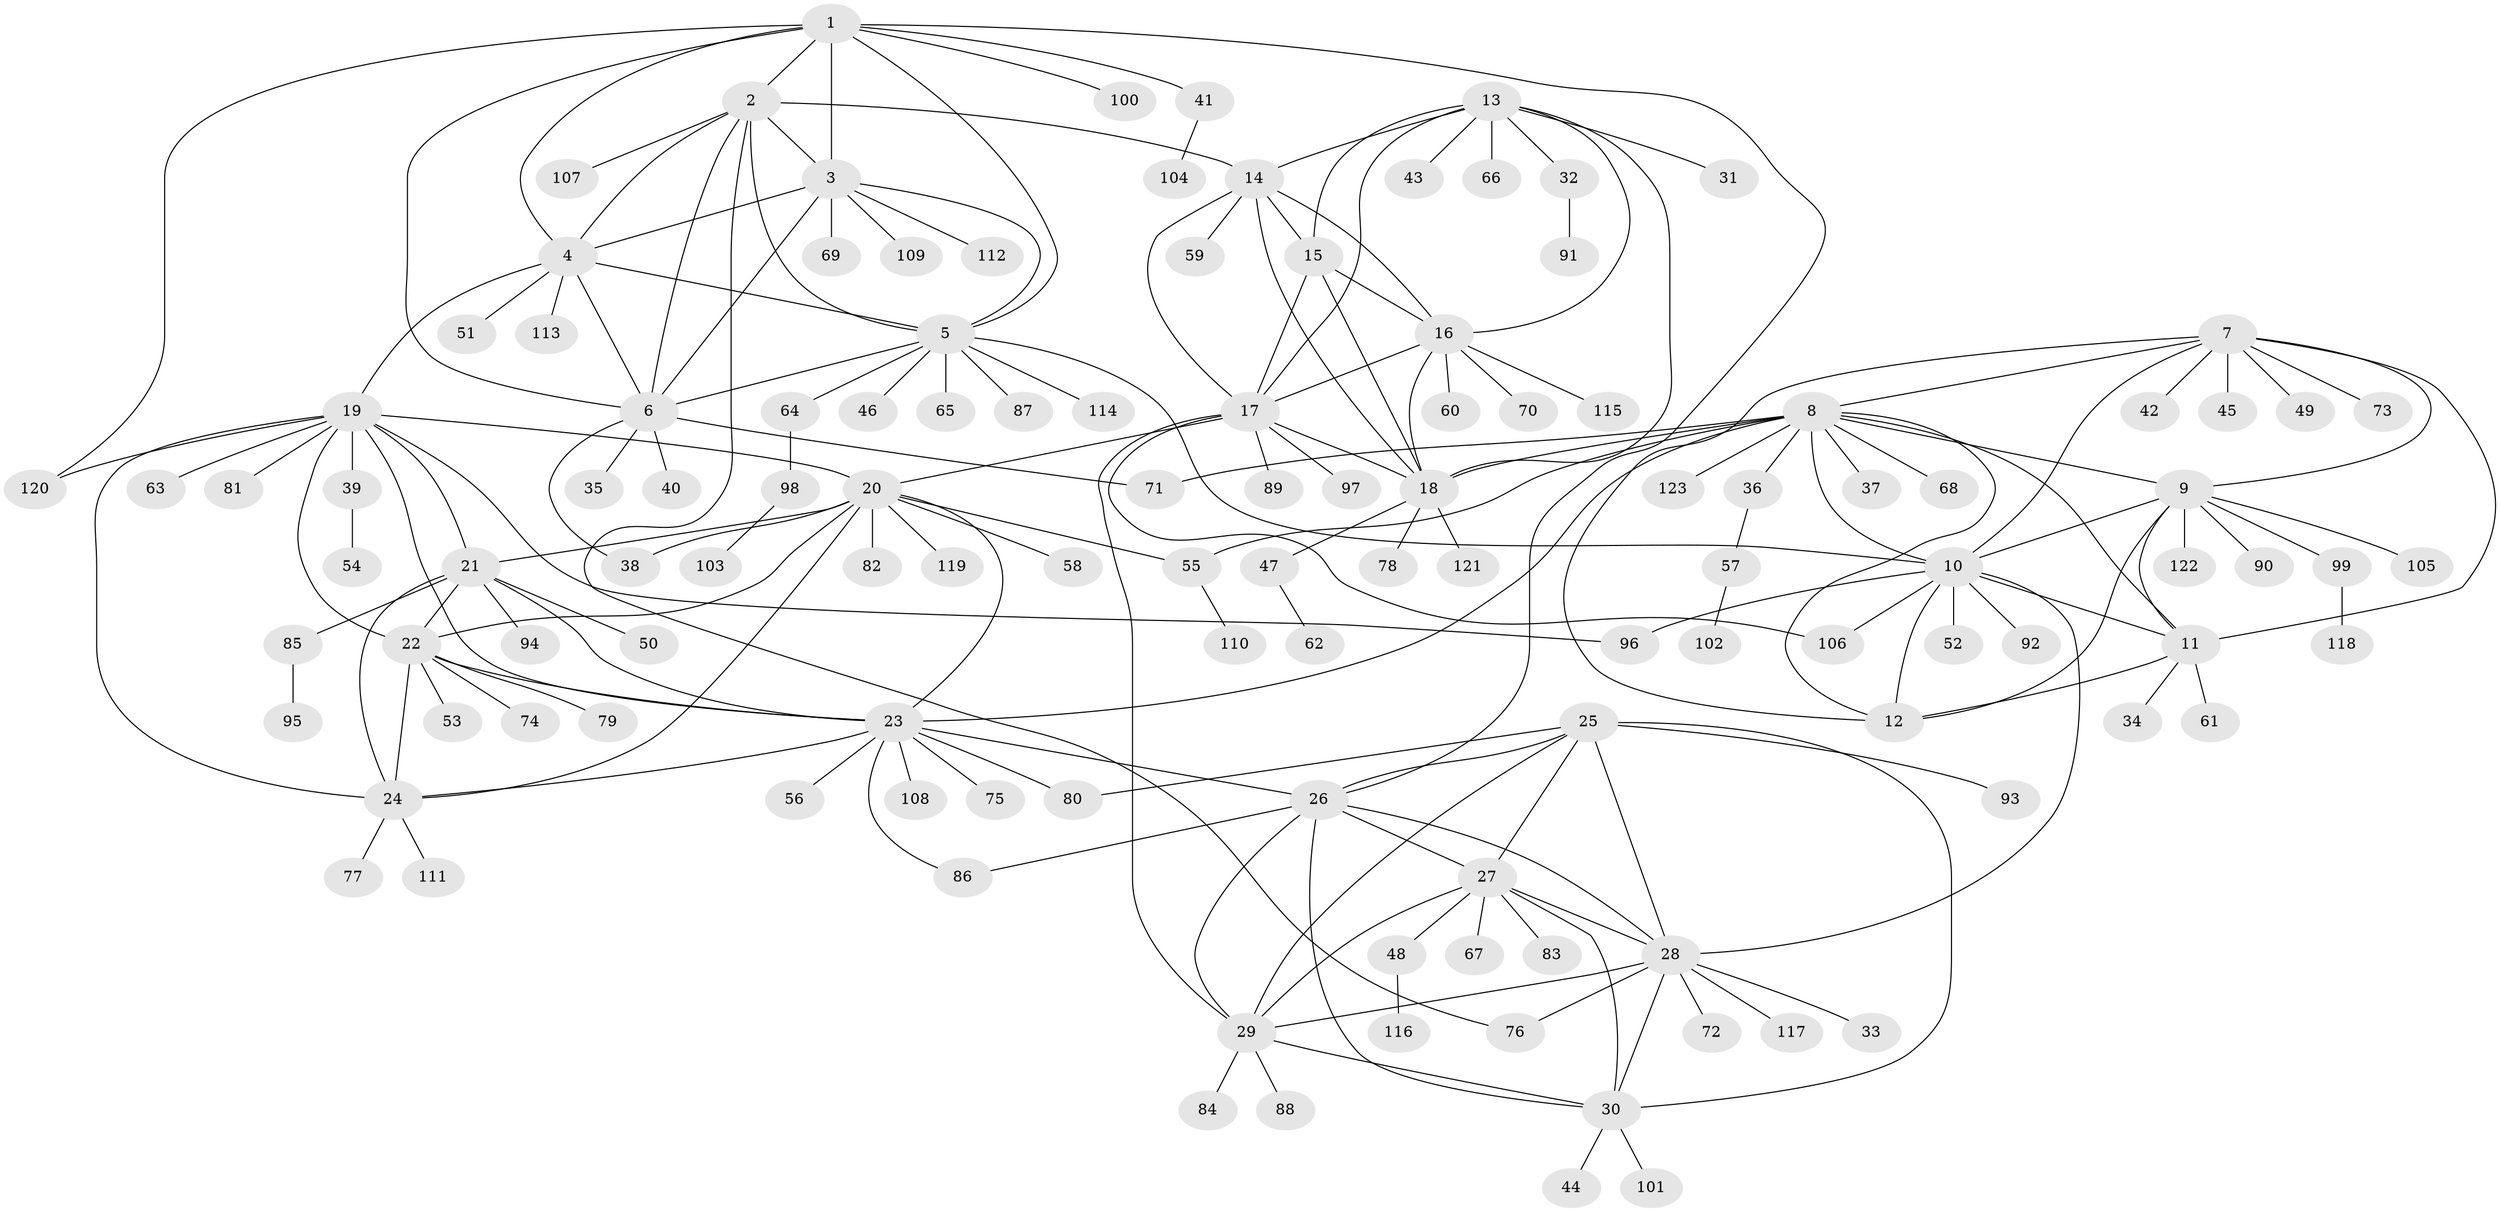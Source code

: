 // Generated by graph-tools (version 1.1) at 2025/54/03/09/25 04:54:20]
// undirected, 123 vertices, 187 edges
graph export_dot {
graph [start="1"]
  node [color=gray90,style=filled];
  1;
  2;
  3;
  4;
  5;
  6;
  7;
  8;
  9;
  10;
  11;
  12;
  13;
  14;
  15;
  16;
  17;
  18;
  19;
  20;
  21;
  22;
  23;
  24;
  25;
  26;
  27;
  28;
  29;
  30;
  31;
  32;
  33;
  34;
  35;
  36;
  37;
  38;
  39;
  40;
  41;
  42;
  43;
  44;
  45;
  46;
  47;
  48;
  49;
  50;
  51;
  52;
  53;
  54;
  55;
  56;
  57;
  58;
  59;
  60;
  61;
  62;
  63;
  64;
  65;
  66;
  67;
  68;
  69;
  70;
  71;
  72;
  73;
  74;
  75;
  76;
  77;
  78;
  79;
  80;
  81;
  82;
  83;
  84;
  85;
  86;
  87;
  88;
  89;
  90;
  91;
  92;
  93;
  94;
  95;
  96;
  97;
  98;
  99;
  100;
  101;
  102;
  103;
  104;
  105;
  106;
  107;
  108;
  109;
  110;
  111;
  112;
  113;
  114;
  115;
  116;
  117;
  118;
  119;
  120;
  121;
  122;
  123;
  1 -- 2;
  1 -- 3;
  1 -- 4;
  1 -- 5;
  1 -- 6;
  1 -- 26;
  1 -- 41;
  1 -- 100;
  1 -- 120;
  2 -- 3;
  2 -- 4;
  2 -- 5;
  2 -- 6;
  2 -- 14;
  2 -- 76;
  2 -- 107;
  3 -- 4;
  3 -- 5;
  3 -- 6;
  3 -- 69;
  3 -- 109;
  3 -- 112;
  4 -- 5;
  4 -- 6;
  4 -- 19;
  4 -- 51;
  4 -- 113;
  5 -- 6;
  5 -- 10;
  5 -- 46;
  5 -- 64;
  5 -- 65;
  5 -- 87;
  5 -- 114;
  6 -- 35;
  6 -- 38;
  6 -- 40;
  6 -- 71;
  7 -- 8;
  7 -- 9;
  7 -- 10;
  7 -- 11;
  7 -- 12;
  7 -- 42;
  7 -- 45;
  7 -- 49;
  7 -- 73;
  8 -- 9;
  8 -- 10;
  8 -- 11;
  8 -- 12;
  8 -- 18;
  8 -- 23;
  8 -- 36;
  8 -- 37;
  8 -- 55;
  8 -- 68;
  8 -- 71;
  8 -- 123;
  9 -- 10;
  9 -- 11;
  9 -- 12;
  9 -- 90;
  9 -- 99;
  9 -- 105;
  9 -- 122;
  10 -- 11;
  10 -- 12;
  10 -- 28;
  10 -- 52;
  10 -- 92;
  10 -- 96;
  10 -- 106;
  11 -- 12;
  11 -- 34;
  11 -- 61;
  13 -- 14;
  13 -- 15;
  13 -- 16;
  13 -- 17;
  13 -- 18;
  13 -- 31;
  13 -- 32;
  13 -- 43;
  13 -- 66;
  14 -- 15;
  14 -- 16;
  14 -- 17;
  14 -- 18;
  14 -- 59;
  15 -- 16;
  15 -- 17;
  15 -- 18;
  16 -- 17;
  16 -- 18;
  16 -- 60;
  16 -- 70;
  16 -- 115;
  17 -- 18;
  17 -- 20;
  17 -- 29;
  17 -- 89;
  17 -- 97;
  17 -- 106;
  18 -- 47;
  18 -- 78;
  18 -- 121;
  19 -- 20;
  19 -- 21;
  19 -- 22;
  19 -- 23;
  19 -- 24;
  19 -- 39;
  19 -- 63;
  19 -- 81;
  19 -- 96;
  19 -- 120;
  20 -- 21;
  20 -- 22;
  20 -- 23;
  20 -- 24;
  20 -- 38;
  20 -- 55;
  20 -- 58;
  20 -- 82;
  20 -- 119;
  21 -- 22;
  21 -- 23;
  21 -- 24;
  21 -- 50;
  21 -- 85;
  21 -- 94;
  22 -- 23;
  22 -- 24;
  22 -- 53;
  22 -- 74;
  22 -- 79;
  23 -- 24;
  23 -- 26;
  23 -- 56;
  23 -- 75;
  23 -- 80;
  23 -- 86;
  23 -- 108;
  24 -- 77;
  24 -- 111;
  25 -- 26;
  25 -- 27;
  25 -- 28;
  25 -- 29;
  25 -- 30;
  25 -- 80;
  25 -- 93;
  26 -- 27;
  26 -- 28;
  26 -- 29;
  26 -- 30;
  26 -- 86;
  27 -- 28;
  27 -- 29;
  27 -- 30;
  27 -- 48;
  27 -- 67;
  27 -- 83;
  28 -- 29;
  28 -- 30;
  28 -- 33;
  28 -- 72;
  28 -- 76;
  28 -- 117;
  29 -- 30;
  29 -- 84;
  29 -- 88;
  30 -- 44;
  30 -- 101;
  32 -- 91;
  36 -- 57;
  39 -- 54;
  41 -- 104;
  47 -- 62;
  48 -- 116;
  55 -- 110;
  57 -- 102;
  64 -- 98;
  85 -- 95;
  98 -- 103;
  99 -- 118;
}
